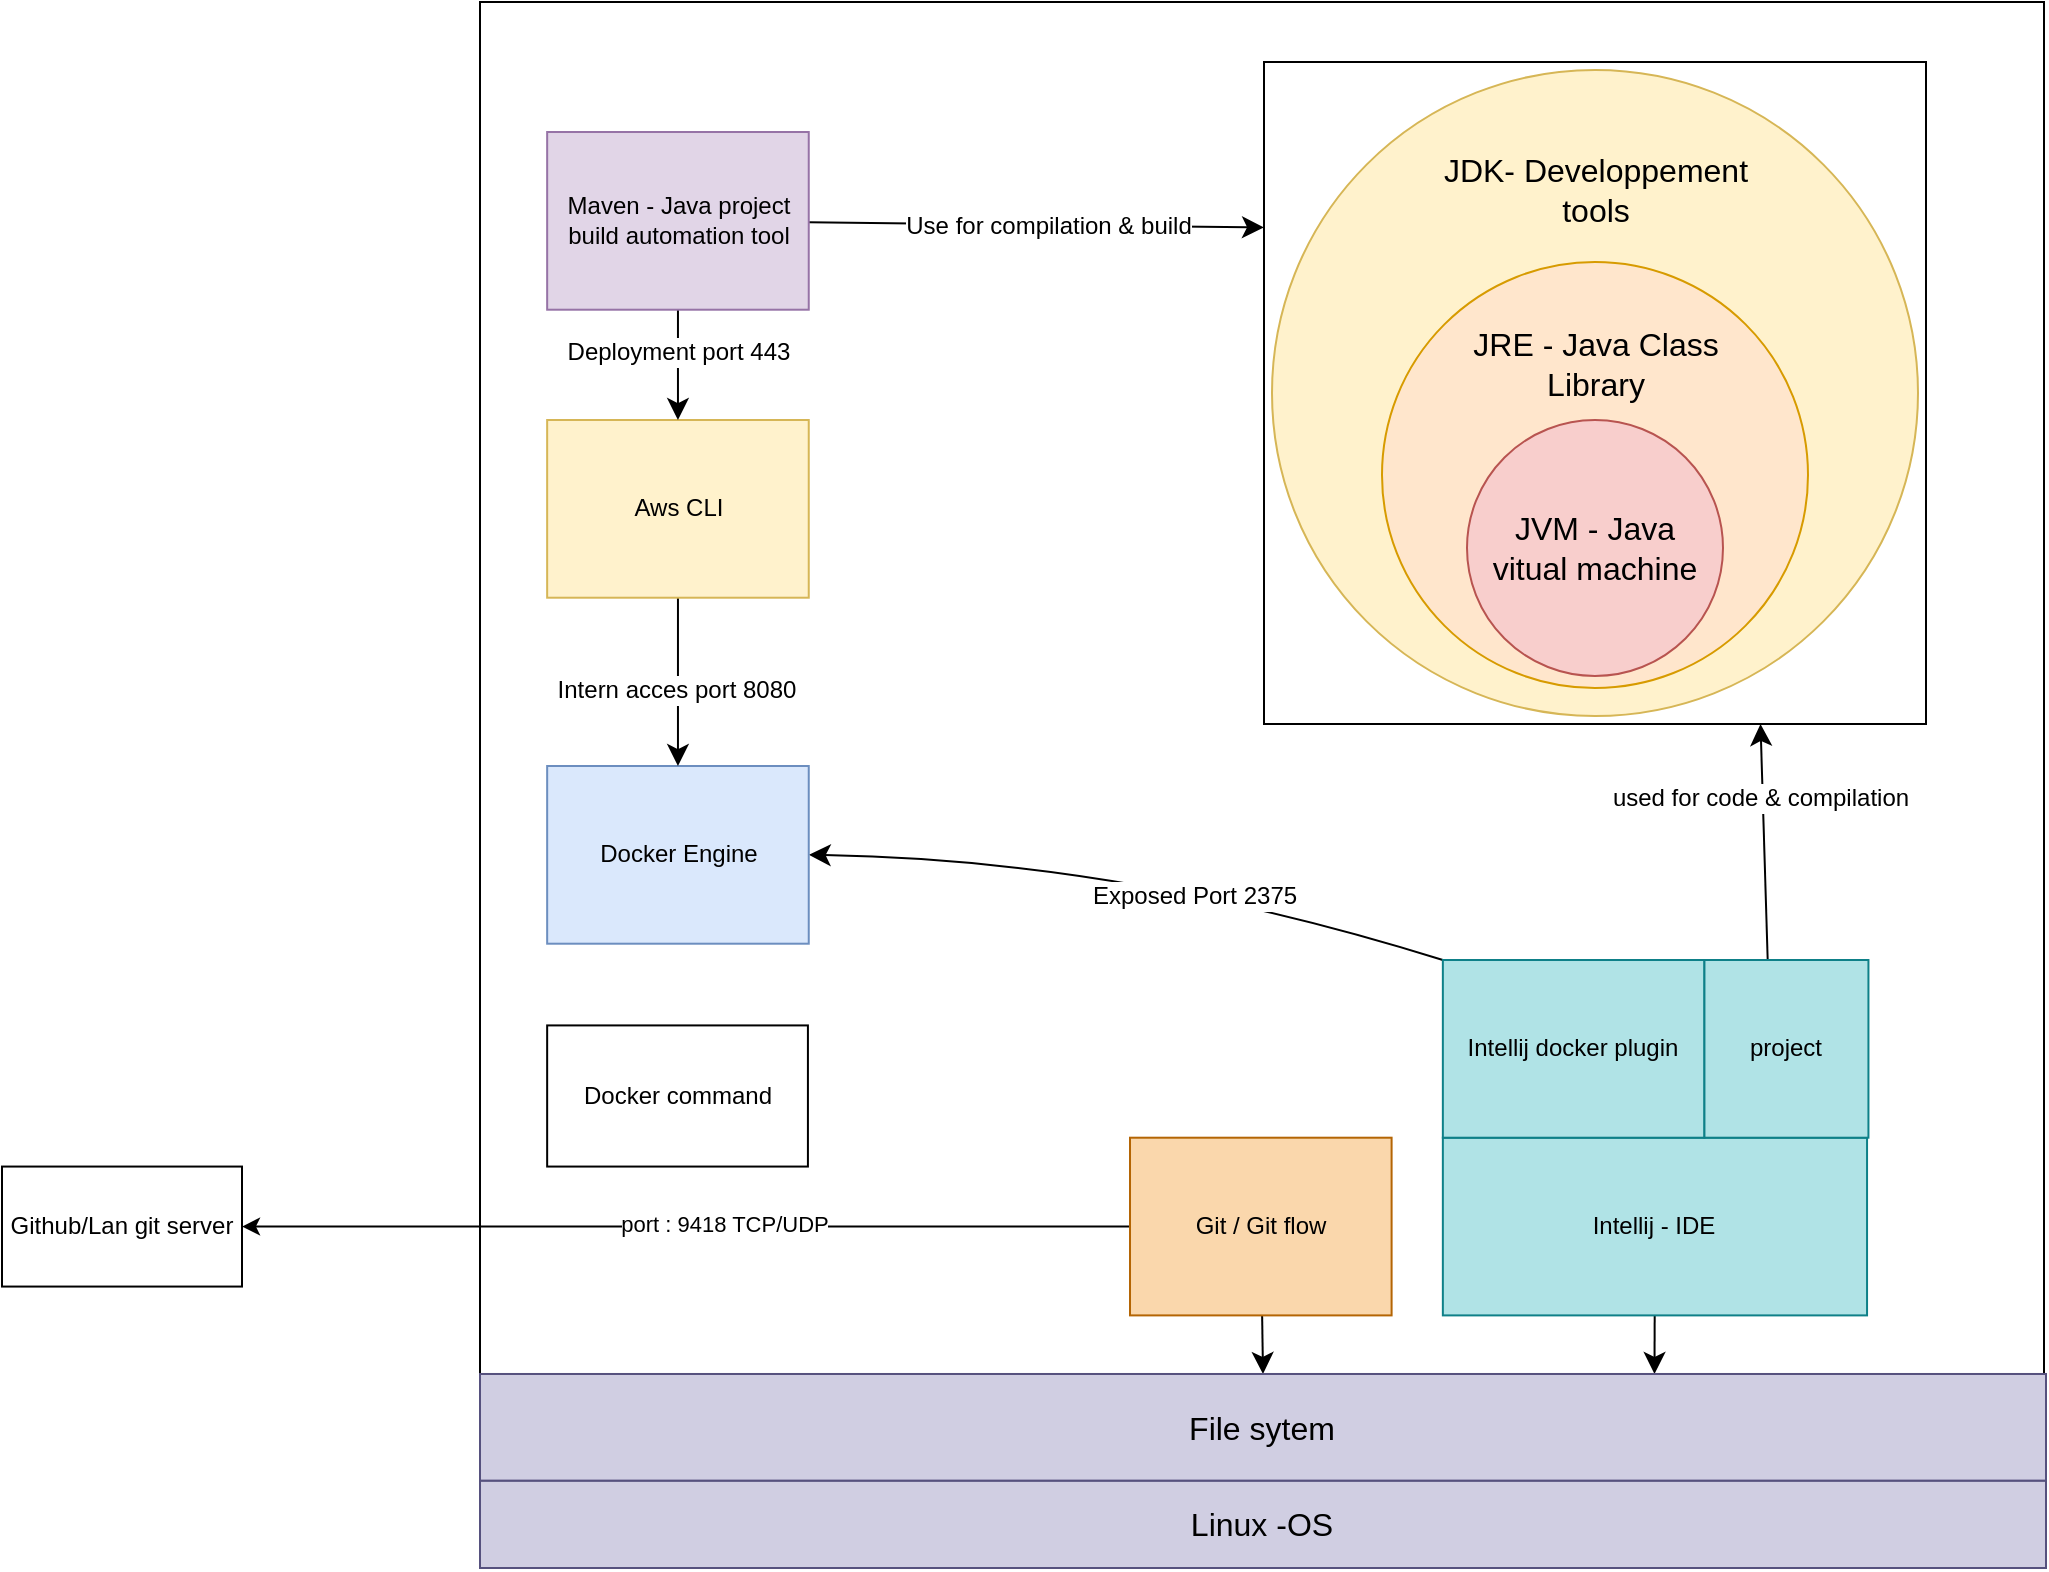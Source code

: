<mxfile version="24.3.1" type="device">
  <diagram name="Page-1" id="JgHoNLqCAdngFuja939s">
    <mxGraphModel dx="2234" dy="1146" grid="0" gridSize="10" guides="1" tooltips="1" connect="1" arrows="1" fold="1" page="0" pageScale="1" pageWidth="1169" pageHeight="827" math="0" shadow="0">
      <root>
        <mxCell id="0" />
        <mxCell id="1" parent="0" />
        <mxCell id="ue5-9cwrh0cjAcBvodIm-1" value="" style="whiteSpace=wrap;html=1;aspect=fixed;" parent="1" vertex="1">
          <mxGeometry x="-224" y="-104" width="782" height="782" as="geometry" />
        </mxCell>
        <mxCell id="ue5-9cwrh0cjAcBvodIm-9" style="edgeStyle=none;curved=1;rounded=0;orthogonalLoop=1;jettySize=auto;html=1;entryX=0.75;entryY=0;entryDx=0;entryDy=0;fontSize=12;startSize=8;endSize=8;" parent="1" source="ue5-9cwrh0cjAcBvodIm-3" target="ue5-9cwrh0cjAcBvodIm-6" edge="1">
          <mxGeometry relative="1" as="geometry" />
        </mxCell>
        <mxCell id="ue5-9cwrh0cjAcBvodIm-35" style="edgeStyle=none;curved=1;rounded=0;orthogonalLoop=1;jettySize=auto;html=1;entryX=0.75;entryY=1;entryDx=0;entryDy=0;fontSize=12;startSize=8;endSize=8;" parent="1" target="ue5-9cwrh0cjAcBvodIm-17" edge="1">
          <mxGeometry relative="1" as="geometry">
            <mxPoint x="420" y="380" as="sourcePoint" />
          </mxGeometry>
        </mxCell>
        <mxCell id="ue5-9cwrh0cjAcBvodIm-40" value="used for code &amp;amp; compilation" style="edgeLabel;html=1;align=center;verticalAlign=middle;resizable=0;points=[];fontSize=12;" parent="ue5-9cwrh0cjAcBvodIm-35" vertex="1" connectable="0">
          <mxGeometry x="0.408" y="2" relative="1" as="geometry">
            <mxPoint as="offset" />
          </mxGeometry>
        </mxCell>
        <mxCell id="ue5-9cwrh0cjAcBvodIm-3" value="Intellij - IDE" style="rounded=0;whiteSpace=wrap;html=1;fillColor=#b0e3e6;strokeColor=#0e8088;" parent="1" vertex="1">
          <mxGeometry x="257.426" y="463.852" width="212.099" height="88.849" as="geometry" />
        </mxCell>
        <mxCell id="ue5-9cwrh0cjAcBvodIm-30" style="edgeStyle=none;curved=1;rounded=0;orthogonalLoop=1;jettySize=auto;html=1;exitX=0;exitY=0;exitDx=0;exitDy=0;entryX=1;entryY=0.5;entryDx=0;entryDy=0;fontSize=12;startSize=8;endSize=8;" parent="1" source="ue5-9cwrh0cjAcBvodIm-10" target="ue5-9cwrh0cjAcBvodIm-11" edge="1">
          <mxGeometry relative="1" as="geometry">
            <Array as="points">
              <mxPoint x="98" y="325" />
            </Array>
          </mxGeometry>
        </mxCell>
        <mxCell id="ue5-9cwrh0cjAcBvodIm-31" value="Exposed Port&amp;nbsp;2375" style="edgeLabel;html=1;align=center;verticalAlign=middle;resizable=0;points=[];fontSize=12;" parent="ue5-9cwrh0cjAcBvodIm-30" vertex="1" connectable="0">
          <mxGeometry x="-0.208" y="6" relative="1" as="geometry">
            <mxPoint as="offset" />
          </mxGeometry>
        </mxCell>
        <mxCell id="ue5-9cwrh0cjAcBvodIm-10" value="Intellij docker plugin" style="rounded=0;whiteSpace=wrap;html=1;fillColor=#b0e3e6;strokeColor=#0e8088;" parent="1" vertex="1">
          <mxGeometry x="257.426" y="375.003" width="130.795" height="88.849" as="geometry" />
        </mxCell>
        <mxCell id="ue5-9cwrh0cjAcBvodIm-11" value="Docker Engine" style="rounded=0;whiteSpace=wrap;html=1;fillColor=#dae8fc;strokeColor=#6c8ebf;" parent="1" vertex="1">
          <mxGeometry x="-190.418" y="278.002" width="130.795" height="88.849" as="geometry" />
        </mxCell>
        <mxCell id="ue5-9cwrh0cjAcBvodIm-38" style="edgeStyle=none;curved=1;rounded=0;orthogonalLoop=1;jettySize=auto;html=1;entryX=0.5;entryY=0;entryDx=0;entryDy=0;fontSize=12;startSize=8;endSize=8;" parent="1" source="ue5-9cwrh0cjAcBvodIm-12" target="ue5-9cwrh0cjAcBvodIm-11" edge="1">
          <mxGeometry relative="1" as="geometry" />
        </mxCell>
        <mxCell id="ue5-9cwrh0cjAcBvodIm-44" value="Intern acces port 8080" style="edgeLabel;html=1;align=center;verticalAlign=middle;resizable=0;points=[];fontSize=12;" parent="ue5-9cwrh0cjAcBvodIm-38" vertex="1" connectable="0">
          <mxGeometry x="0.099" y="-1" relative="1" as="geometry">
            <mxPoint as="offset" />
          </mxGeometry>
        </mxCell>
        <mxCell id="ue5-9cwrh0cjAcBvodIm-12" value="Aws CLI" style="rounded=0;whiteSpace=wrap;html=1;fillColor=#fff2cc;strokeColor=#d6b656;" parent="1" vertex="1">
          <mxGeometry x="-190.418" y="105.003" width="130.795" height="88.849" as="geometry" />
        </mxCell>
        <mxCell id="ue5-9cwrh0cjAcBvodIm-36" style="edgeStyle=none;curved=1;rounded=0;orthogonalLoop=1;jettySize=auto;html=1;entryX=0;entryY=0.25;entryDx=0;entryDy=0;fontSize=12;startSize=8;endSize=8;" parent="1" source="ue5-9cwrh0cjAcBvodIm-13" target="ue5-9cwrh0cjAcBvodIm-17" edge="1">
          <mxGeometry relative="1" as="geometry" />
        </mxCell>
        <mxCell id="ue5-9cwrh0cjAcBvodIm-39" value="Use for compilation &amp;amp; build" style="edgeLabel;html=1;align=center;verticalAlign=middle;resizable=0;points=[];fontSize=12;" parent="ue5-9cwrh0cjAcBvodIm-36" vertex="1" connectable="0">
          <mxGeometry x="0.049" relative="1" as="geometry">
            <mxPoint as="offset" />
          </mxGeometry>
        </mxCell>
        <mxCell id="ue5-9cwrh0cjAcBvodIm-37" style="edgeStyle=none;curved=1;rounded=0;orthogonalLoop=1;jettySize=auto;html=1;entryX=0.5;entryY=0;entryDx=0;entryDy=0;fontSize=12;startSize=8;endSize=8;" parent="1" source="ue5-9cwrh0cjAcBvodIm-13" target="ue5-9cwrh0cjAcBvodIm-12" edge="1">
          <mxGeometry relative="1" as="geometry" />
        </mxCell>
        <mxCell id="ue5-9cwrh0cjAcBvodIm-42" value="Deployment port 443" style="edgeLabel;html=1;align=center;verticalAlign=middle;resizable=0;points=[];fontSize=12;" parent="ue5-9cwrh0cjAcBvodIm-37" vertex="1" connectable="0">
          <mxGeometry x="0.097" relative="1" as="geometry">
            <mxPoint y="-10" as="offset" />
          </mxGeometry>
        </mxCell>
        <mxCell id="ue5-9cwrh0cjAcBvodIm-13" value="Maven -&amp;nbsp;Java project build automation tool" style="rounded=0;whiteSpace=wrap;html=1;fillColor=#e1d5e7;strokeColor=#9673a6;" parent="1" vertex="1">
          <mxGeometry x="-190.418" y="-38.997" width="130.795" height="88.849" as="geometry" />
        </mxCell>
        <mxCell id="ue5-9cwrh0cjAcBvodIm-16" style="edgeStyle=none;curved=1;rounded=0;orthogonalLoop=1;jettySize=auto;html=1;entryX=0.5;entryY=0;entryDx=0;entryDy=0;fontSize=12;startSize=8;endSize=8;" parent="1" source="ue5-9cwrh0cjAcBvodIm-14" target="ue5-9cwrh0cjAcBvodIm-6" edge="1">
          <mxGeometry relative="1" as="geometry" />
        </mxCell>
        <mxCell id="1OJqX72VhnafKTy9oLAb-17" style="edgeStyle=orthogonalEdgeStyle;rounded=0;orthogonalLoop=1;jettySize=auto;html=1;entryX=1;entryY=0.5;entryDx=0;entryDy=0;" edge="1" parent="1" source="ue5-9cwrh0cjAcBvodIm-14" target="1OJqX72VhnafKTy9oLAb-18">
          <mxGeometry relative="1" as="geometry">
            <mxPoint x="-326" y="508.276" as="targetPoint" />
          </mxGeometry>
        </mxCell>
        <mxCell id="1OJqX72VhnafKTy9oLAb-20" value="port : 9418 TCP/UDP" style="edgeLabel;html=1;align=center;verticalAlign=middle;resizable=0;points=[];" vertex="1" connectable="0" parent="1OJqX72VhnafKTy9oLAb-17">
          <mxGeometry x="-0.086" y="-2" relative="1" as="geometry">
            <mxPoint as="offset" />
          </mxGeometry>
        </mxCell>
        <mxCell id="ue5-9cwrh0cjAcBvodIm-14" value="Git / Git flow" style="rounded=0;whiteSpace=wrap;html=1;fillColor=#fad7ac;strokeColor=#b46504;" parent="1" vertex="1">
          <mxGeometry x="101.003" y="463.852" width="130.795" height="88.849" as="geometry" />
        </mxCell>
        <mxCell id="ue5-9cwrh0cjAcBvodIm-26" value="" style="group;fillColor=#d0cee2;strokeColor=#56517e;" parent="1" vertex="1" connectable="0">
          <mxGeometry x="-224" y="630.86" width="783" height="48.143" as="geometry" />
        </mxCell>
        <mxCell id="ue5-9cwrh0cjAcBvodIm-5" value="" style="rounded=0;whiteSpace=wrap;html=1;fillColor=#d0cee2;strokeColor=#56517e;" parent="ue5-9cwrh0cjAcBvodIm-26" vertex="1">
          <mxGeometry width="783" height="48.14" as="geometry" />
        </mxCell>
        <mxCell id="ue5-9cwrh0cjAcBvodIm-2" value="Linux -OS" style="text;html=1;align=center;verticalAlign=middle;whiteSpace=wrap;rounded=0;fontSize=16;" parent="ue5-9cwrh0cjAcBvodIm-26" vertex="1">
          <mxGeometry x="293.788" y="3.719" width="194.424" height="44.424" as="geometry" />
        </mxCell>
        <mxCell id="ue5-9cwrh0cjAcBvodIm-7" style="edgeStyle=none;curved=1;rounded=0;orthogonalLoop=1;jettySize=auto;html=1;exitX=0.5;exitY=0;exitDx=0;exitDy=0;fontSize=12;startSize=8;endSize=8;" parent="ue5-9cwrh0cjAcBvodIm-26" source="ue5-9cwrh0cjAcBvodIm-2" target="ue5-9cwrh0cjAcBvodIm-2" edge="1">
          <mxGeometry relative="1" as="geometry" />
        </mxCell>
        <mxCell id="ue5-9cwrh0cjAcBvodIm-27" value="" style="group;fillColor=#d0cee2;strokeColor=#56517e;" parent="1" vertex="1" connectable="0">
          <mxGeometry x="-224" y="581.995" width="783" height="53.309" as="geometry" />
        </mxCell>
        <mxCell id="ue5-9cwrh0cjAcBvodIm-6" value="" style="rounded=0;whiteSpace=wrap;html=1;fillColor=#d0cee2;strokeColor=#56517e;" parent="ue5-9cwrh0cjAcBvodIm-27" vertex="1">
          <mxGeometry width="783" height="53.309" as="geometry" />
        </mxCell>
        <mxCell id="ue5-9cwrh0cjAcBvodIm-8" value="File sytem" style="text;html=1;align=center;verticalAlign=middle;whiteSpace=wrap;rounded=0;fontSize=16;" parent="ue5-9cwrh0cjAcBvodIm-27" vertex="1">
          <mxGeometry x="294.288" y="4.442" width="194.424" height="44.424" as="geometry" />
        </mxCell>
        <mxCell id="ue5-9cwrh0cjAcBvodIm-24" value="" style="group;fillColor=#f5f5f5;fontColor=#333333;strokeColor=#666666;" parent="1" vertex="1" connectable="0">
          <mxGeometry x="168" y="-74" width="331" height="331" as="geometry" />
        </mxCell>
        <mxCell id="ue5-9cwrh0cjAcBvodIm-17" value="" style="whiteSpace=wrap;html=1;aspect=fixed;" parent="ue5-9cwrh0cjAcBvodIm-24" vertex="1">
          <mxGeometry width="331" height="331" as="geometry" />
        </mxCell>
        <mxCell id="ue5-9cwrh0cjAcBvodIm-18" value="" style="ellipse;whiteSpace=wrap;html=1;aspect=fixed;fillColor=#fff2cc;strokeColor=#d6b656;" parent="ue5-9cwrh0cjAcBvodIm-24" vertex="1">
          <mxGeometry x="4" y="4" width="323" height="323" as="geometry" />
        </mxCell>
        <mxCell id="ue5-9cwrh0cjAcBvodIm-19" value="" style="ellipse;whiteSpace=wrap;html=1;aspect=fixed;fillColor=#ffe6cc;strokeColor=#d79b00;" parent="ue5-9cwrh0cjAcBvodIm-24" vertex="1">
          <mxGeometry x="59" y="100" width="213" height="213" as="geometry" />
        </mxCell>
        <mxCell id="ue5-9cwrh0cjAcBvodIm-20" value="" style="ellipse;whiteSpace=wrap;html=1;aspect=fixed;fillColor=#f8cecc;strokeColor=#b85450;" parent="ue5-9cwrh0cjAcBvodIm-24" vertex="1">
          <mxGeometry x="101.5" y="179" width="128" height="128" as="geometry" />
        </mxCell>
        <mxCell id="ue5-9cwrh0cjAcBvodIm-21" value="JDK- Developpement tools" style="text;html=1;align=center;verticalAlign=middle;whiteSpace=wrap;rounded=0;fontSize=16;" parent="ue5-9cwrh0cjAcBvodIm-24" vertex="1">
          <mxGeometry x="82.5" y="46" width="166" height="36" as="geometry" />
        </mxCell>
        <mxCell id="ue5-9cwrh0cjAcBvodIm-22" value="JRE - Java Class Library&lt;span style=&quot;color: rgba(0, 0, 0, 0); font-family: monospace; font-size: 0px; text-align: start; text-wrap: nowrap;&quot;&gt;%3CmxGraphModel%3E%3Croot%3E%3CmxCell%20id%3D%220%22%2F%3E%3CmxCell%20id%3D%221%22%20parent%3D%220%22%2F%3E%3CmxCell%20id%3D%222%22%20value%3D%22JDK-%20Developpement%20tools%22%20style%3D%22text%3Bhtml%3D1%3Balign%3Dcenter%3BverticalAlign%3Dmiddle%3BwhiteSpace%3Dwrap%3Brounded%3D0%3BfontSize%3D16%3B%22%20vertex%3D%221%22%20parent%3D%221%22%3E%3CmxGeometry%20x%3D%22552.5%22%20y%3D%2212%22%20width%3D%22166%22%20height%3D%2236%22%20as%3D%22geometry%22%2F%3E%3C%2FmxCell%3E%3C%2Froot%3E%3C%2FmxGraphModel%3E&lt;/span&gt;" style="text;html=1;align=center;verticalAlign=middle;whiteSpace=wrap;rounded=0;fontSize=16;" parent="ue5-9cwrh0cjAcBvodIm-24" vertex="1">
          <mxGeometry x="82.5" y="133" width="166" height="36" as="geometry" />
        </mxCell>
        <mxCell id="ue5-9cwrh0cjAcBvodIm-23" value="JVM - Java vitual machine" style="text;html=1;align=center;verticalAlign=middle;whiteSpace=wrap;rounded=0;fontSize=16;" parent="ue5-9cwrh0cjAcBvodIm-24" vertex="1">
          <mxGeometry x="112" y="225" width="107" height="36" as="geometry" />
        </mxCell>
        <mxCell id="1OJqX72VhnafKTy9oLAb-16" value="project" style="rounded=0;whiteSpace=wrap;html=1;fillColor=#b0e3e6;strokeColor=#0e8088;" vertex="1" parent="1">
          <mxGeometry x="388.22" y="375" width="82" height="88.85" as="geometry" />
        </mxCell>
        <mxCell id="1OJqX72VhnafKTy9oLAb-18" value="Github/Lan git server" style="rounded=0;whiteSpace=wrap;html=1;" vertex="1" parent="1">
          <mxGeometry x="-463" y="478.28" width="120" height="60" as="geometry" />
        </mxCell>
        <mxCell id="1OJqX72VhnafKTy9oLAb-21" value="Docker command" style="rounded=0;whiteSpace=wrap;html=1;" vertex="1" parent="1">
          <mxGeometry x="-190.42" y="407.71" width="130.38" height="70.57" as="geometry" />
        </mxCell>
      </root>
    </mxGraphModel>
  </diagram>
</mxfile>
